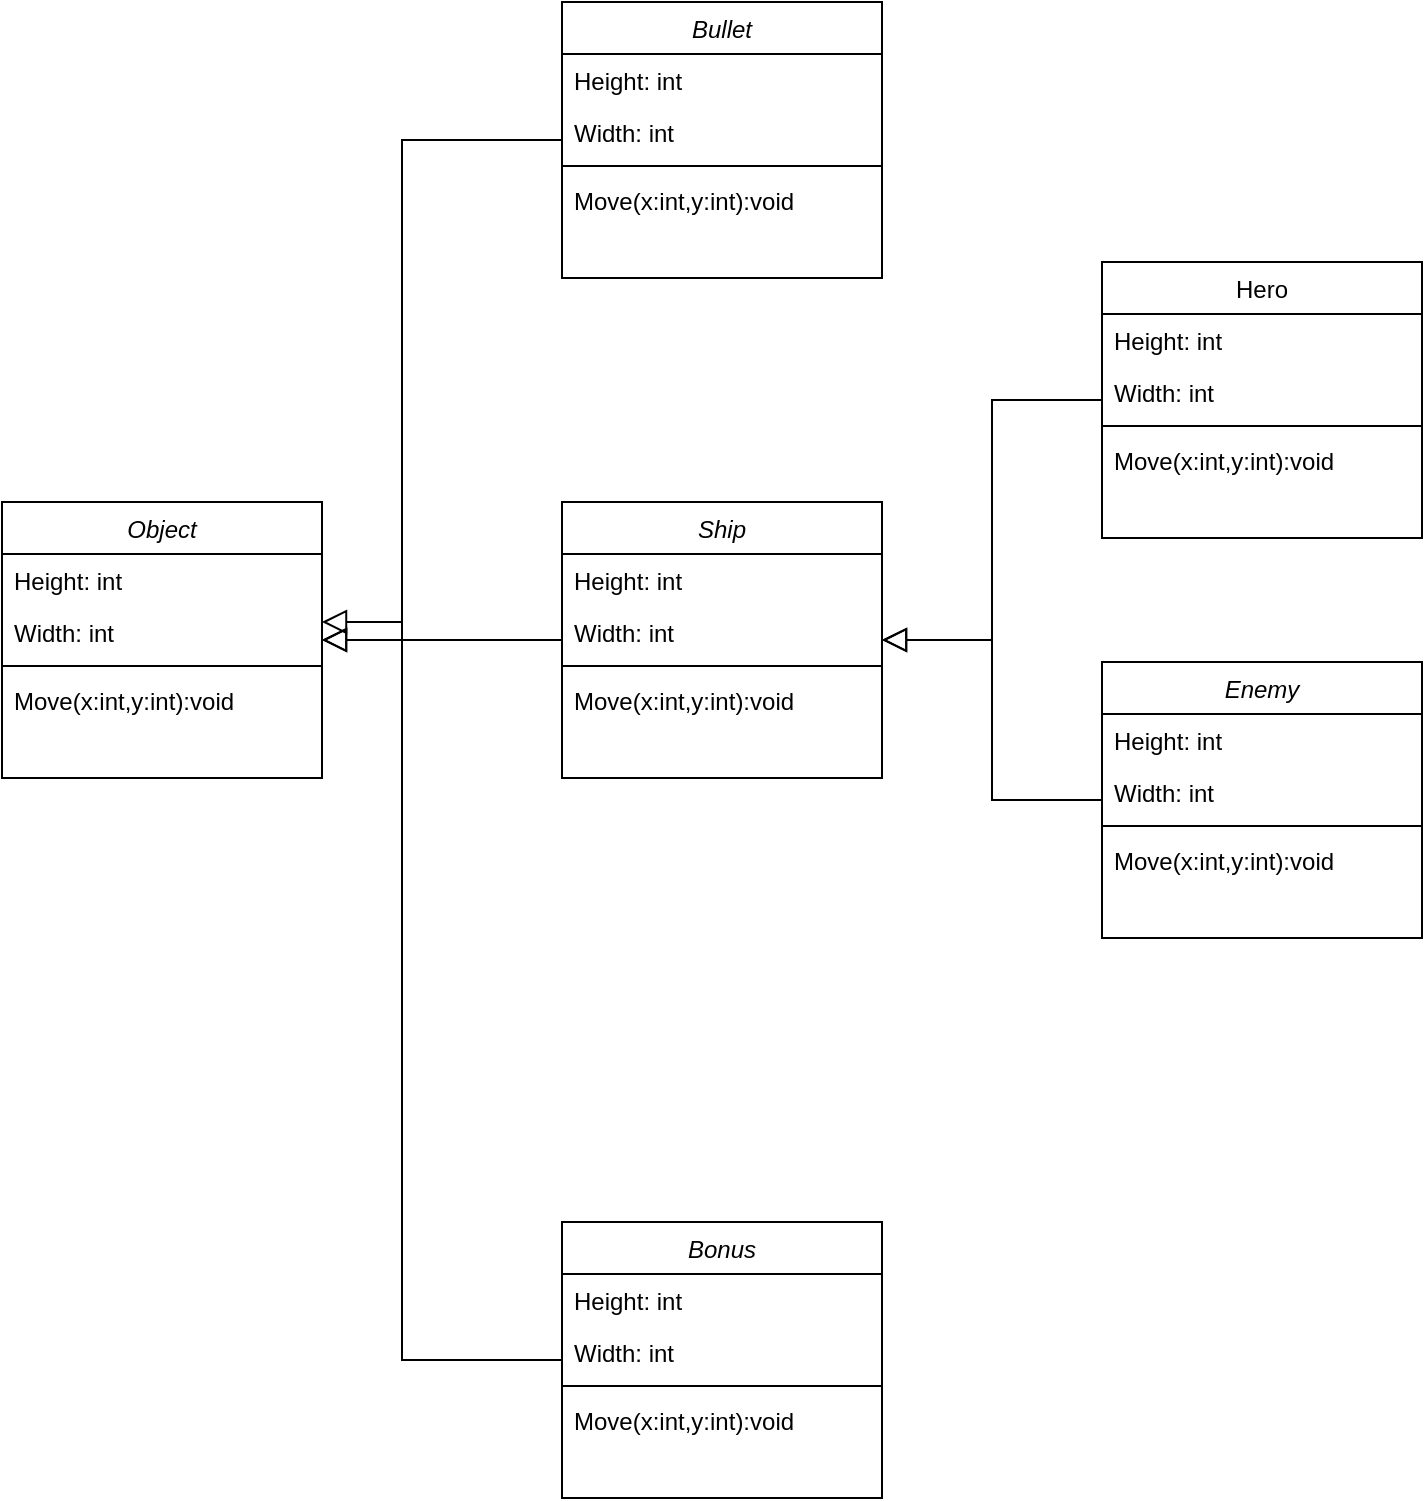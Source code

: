 <mxfile version="16.0.0" type="github">
  <diagram id="C5RBs43oDa-KdzZeNtuy" name="Page-1">
    <mxGraphModel dx="1422" dy="1931" grid="1" gridSize="10" guides="1" tooltips="1" connect="1" arrows="1" fold="1" page="1" pageScale="1" pageWidth="827" pageHeight="1169" math="0" shadow="0">
      <root>
        <mxCell id="WIyWlLk6GJQsqaUBKTNV-0" />
        <mxCell id="WIyWlLk6GJQsqaUBKTNV-1" parent="WIyWlLk6GJQsqaUBKTNV-0" />
        <mxCell id="zkfFHV4jXpPFQw0GAbJ--0" value="Object" style="swimlane;fontStyle=2;align=center;verticalAlign=top;childLayout=stackLayout;horizontal=1;startSize=26;horizontalStack=0;resizeParent=1;resizeLast=0;collapsible=1;marginBottom=0;rounded=0;shadow=0;strokeWidth=1;" parent="WIyWlLk6GJQsqaUBKTNV-1" vertex="1">
          <mxGeometry x="80" y="120" width="160" height="138" as="geometry">
            <mxRectangle x="230" y="140" width="160" height="26" as="alternateBounds" />
          </mxGeometry>
        </mxCell>
        <mxCell id="zkfFHV4jXpPFQw0GAbJ--3" value="Height: int " style="text;align=left;verticalAlign=top;spacingLeft=4;spacingRight=4;overflow=hidden;rotatable=0;points=[[0,0.5],[1,0.5]];portConstraint=eastwest;rounded=0;shadow=0;html=0;" parent="zkfFHV4jXpPFQw0GAbJ--0" vertex="1">
          <mxGeometry y="26" width="160" height="26" as="geometry" />
        </mxCell>
        <mxCell id="qXKnCHaL4VHYLTwTb4Ny-0" value="Width: int " style="text;align=left;verticalAlign=top;spacingLeft=4;spacingRight=4;overflow=hidden;rotatable=0;points=[[0,0.5],[1,0.5]];portConstraint=eastwest;rounded=0;shadow=0;html=0;" vertex="1" parent="zkfFHV4jXpPFQw0GAbJ--0">
          <mxGeometry y="52" width="160" height="26" as="geometry" />
        </mxCell>
        <mxCell id="zkfFHV4jXpPFQw0GAbJ--4" value="" style="line;html=1;strokeWidth=1;align=left;verticalAlign=middle;spacingTop=-1;spacingLeft=3;spacingRight=3;rotatable=0;labelPosition=right;points=[];portConstraint=eastwest;" parent="zkfFHV4jXpPFQw0GAbJ--0" vertex="1">
          <mxGeometry y="78" width="160" height="8" as="geometry" />
        </mxCell>
        <mxCell id="zkfFHV4jXpPFQw0GAbJ--5" value="Move(x:int,y:int):void" style="text;align=left;verticalAlign=top;spacingLeft=4;spacingRight=4;overflow=hidden;rotatable=0;points=[[0,0.5],[1,0.5]];portConstraint=eastwest;" parent="zkfFHV4jXpPFQw0GAbJ--0" vertex="1">
          <mxGeometry y="86" width="160" height="26" as="geometry" />
        </mxCell>
        <mxCell id="qXKnCHaL4VHYLTwTb4Ny-28" style="edgeStyle=orthogonalEdgeStyle;rounded=0;orthogonalLoop=1;jettySize=auto;html=1;endArrow=block;endFill=0;endSize=10;" edge="1" parent="WIyWlLk6GJQsqaUBKTNV-1" source="qXKnCHaL4VHYLTwTb4Ny-1" target="qXKnCHaL4VHYLTwTb4Ny-17">
          <mxGeometry relative="1" as="geometry" />
        </mxCell>
        <mxCell id="qXKnCHaL4VHYLTwTb4Ny-1" value="Enemy" style="swimlane;fontStyle=2;align=center;verticalAlign=top;childLayout=stackLayout;horizontal=1;startSize=26;horizontalStack=0;resizeParent=1;resizeLast=0;collapsible=1;marginBottom=0;rounded=0;shadow=0;strokeWidth=1;" vertex="1" parent="WIyWlLk6GJQsqaUBKTNV-1">
          <mxGeometry x="630" y="200" width="160" height="138" as="geometry">
            <mxRectangle x="230" y="140" width="160" height="26" as="alternateBounds" />
          </mxGeometry>
        </mxCell>
        <mxCell id="qXKnCHaL4VHYLTwTb4Ny-2" value="Height: int " style="text;align=left;verticalAlign=top;spacingLeft=4;spacingRight=4;overflow=hidden;rotatable=0;points=[[0,0.5],[1,0.5]];portConstraint=eastwest;rounded=0;shadow=0;html=0;" vertex="1" parent="qXKnCHaL4VHYLTwTb4Ny-1">
          <mxGeometry y="26" width="160" height="26" as="geometry" />
        </mxCell>
        <mxCell id="qXKnCHaL4VHYLTwTb4Ny-3" value="Width: int " style="text;align=left;verticalAlign=top;spacingLeft=4;spacingRight=4;overflow=hidden;rotatable=0;points=[[0,0.5],[1,0.5]];portConstraint=eastwest;rounded=0;shadow=0;html=0;" vertex="1" parent="qXKnCHaL4VHYLTwTb4Ny-1">
          <mxGeometry y="52" width="160" height="26" as="geometry" />
        </mxCell>
        <mxCell id="qXKnCHaL4VHYLTwTb4Ny-4" value="" style="line;html=1;strokeWidth=1;align=left;verticalAlign=middle;spacingTop=-1;spacingLeft=3;spacingRight=3;rotatable=0;labelPosition=right;points=[];portConstraint=eastwest;" vertex="1" parent="qXKnCHaL4VHYLTwTb4Ny-1">
          <mxGeometry y="78" width="160" height="8" as="geometry" />
        </mxCell>
        <mxCell id="qXKnCHaL4VHYLTwTb4Ny-5" value="Move(x:int,y:int):void" style="text;align=left;verticalAlign=top;spacingLeft=4;spacingRight=4;overflow=hidden;rotatable=0;points=[[0,0.5],[1,0.5]];portConstraint=eastwest;" vertex="1" parent="qXKnCHaL4VHYLTwTb4Ny-1">
          <mxGeometry y="86" width="160" height="26" as="geometry" />
        </mxCell>
        <mxCell id="qXKnCHaL4VHYLTwTb4Ny-30" style="edgeStyle=orthogonalEdgeStyle;rounded=0;orthogonalLoop=1;jettySize=auto;html=1;endArrow=block;endFill=0;endSize=10;" edge="1" parent="WIyWlLk6GJQsqaUBKTNV-1" source="qXKnCHaL4VHYLTwTb4Ny-7" target="zkfFHV4jXpPFQw0GAbJ--0">
          <mxGeometry relative="1" as="geometry">
            <Array as="points">
              <mxPoint x="280" y="549" />
              <mxPoint x="280" y="180" />
            </Array>
          </mxGeometry>
        </mxCell>
        <mxCell id="qXKnCHaL4VHYLTwTb4Ny-7" value="Bonus" style="swimlane;fontStyle=2;align=center;verticalAlign=top;childLayout=stackLayout;horizontal=1;startSize=26;horizontalStack=0;resizeParent=1;resizeLast=0;collapsible=1;marginBottom=0;rounded=0;shadow=0;strokeWidth=1;" vertex="1" parent="WIyWlLk6GJQsqaUBKTNV-1">
          <mxGeometry x="360" y="480" width="160" height="138" as="geometry">
            <mxRectangle x="230" y="140" width="160" height="26" as="alternateBounds" />
          </mxGeometry>
        </mxCell>
        <mxCell id="qXKnCHaL4VHYLTwTb4Ny-8" value="Height: int " style="text;align=left;verticalAlign=top;spacingLeft=4;spacingRight=4;overflow=hidden;rotatable=0;points=[[0,0.5],[1,0.5]];portConstraint=eastwest;rounded=0;shadow=0;html=0;" vertex="1" parent="qXKnCHaL4VHYLTwTb4Ny-7">
          <mxGeometry y="26" width="160" height="26" as="geometry" />
        </mxCell>
        <mxCell id="qXKnCHaL4VHYLTwTb4Ny-9" value="Width: int " style="text;align=left;verticalAlign=top;spacingLeft=4;spacingRight=4;overflow=hidden;rotatable=0;points=[[0,0.5],[1,0.5]];portConstraint=eastwest;rounded=0;shadow=0;html=0;" vertex="1" parent="qXKnCHaL4VHYLTwTb4Ny-7">
          <mxGeometry y="52" width="160" height="26" as="geometry" />
        </mxCell>
        <mxCell id="qXKnCHaL4VHYLTwTb4Ny-10" value="" style="line;html=1;strokeWidth=1;align=left;verticalAlign=middle;spacingTop=-1;spacingLeft=3;spacingRight=3;rotatable=0;labelPosition=right;points=[];portConstraint=eastwest;" vertex="1" parent="qXKnCHaL4VHYLTwTb4Ny-7">
          <mxGeometry y="78" width="160" height="8" as="geometry" />
        </mxCell>
        <mxCell id="qXKnCHaL4VHYLTwTb4Ny-11" value="Move(x:int,y:int):void" style="text;align=left;verticalAlign=top;spacingLeft=4;spacingRight=4;overflow=hidden;rotatable=0;points=[[0,0.5],[1,0.5]];portConstraint=eastwest;" vertex="1" parent="qXKnCHaL4VHYLTwTb4Ny-7">
          <mxGeometry y="86" width="160" height="26" as="geometry" />
        </mxCell>
        <mxCell id="qXKnCHaL4VHYLTwTb4Ny-29" style="edgeStyle=orthogonalEdgeStyle;rounded=0;orthogonalLoop=1;jettySize=auto;html=1;endArrow=block;endFill=0;endSize=10;" edge="1" parent="WIyWlLk6GJQsqaUBKTNV-1" source="qXKnCHaL4VHYLTwTb4Ny-12" target="qXKnCHaL4VHYLTwTb4Ny-17">
          <mxGeometry relative="1" as="geometry" />
        </mxCell>
        <mxCell id="qXKnCHaL4VHYLTwTb4Ny-12" value="Hero" style="swimlane;fontStyle=0;align=center;verticalAlign=top;childLayout=stackLayout;horizontal=1;startSize=26;horizontalStack=0;resizeParent=1;resizeLast=0;collapsible=1;marginBottom=0;rounded=0;shadow=0;strokeWidth=1;" vertex="1" parent="WIyWlLk6GJQsqaUBKTNV-1">
          <mxGeometry x="630" width="160" height="138" as="geometry">
            <mxRectangle x="230" y="140" width="160" height="26" as="alternateBounds" />
          </mxGeometry>
        </mxCell>
        <mxCell id="qXKnCHaL4VHYLTwTb4Ny-13" value="Height: int " style="text;align=left;verticalAlign=top;spacingLeft=4;spacingRight=4;overflow=hidden;rotatable=0;points=[[0,0.5],[1,0.5]];portConstraint=eastwest;rounded=0;shadow=0;html=0;" vertex="1" parent="qXKnCHaL4VHYLTwTb4Ny-12">
          <mxGeometry y="26" width="160" height="26" as="geometry" />
        </mxCell>
        <mxCell id="qXKnCHaL4VHYLTwTb4Ny-14" value="Width: int " style="text;align=left;verticalAlign=top;spacingLeft=4;spacingRight=4;overflow=hidden;rotatable=0;points=[[0,0.5],[1,0.5]];portConstraint=eastwest;rounded=0;shadow=0;html=0;" vertex="1" parent="qXKnCHaL4VHYLTwTb4Ny-12">
          <mxGeometry y="52" width="160" height="26" as="geometry" />
        </mxCell>
        <mxCell id="qXKnCHaL4VHYLTwTb4Ny-15" value="" style="line;html=1;strokeWidth=1;align=left;verticalAlign=middle;spacingTop=-1;spacingLeft=3;spacingRight=3;rotatable=0;labelPosition=right;points=[];portConstraint=eastwest;" vertex="1" parent="qXKnCHaL4VHYLTwTb4Ny-12">
          <mxGeometry y="78" width="160" height="8" as="geometry" />
        </mxCell>
        <mxCell id="qXKnCHaL4VHYLTwTb4Ny-16" value="Move(x:int,y:int):void" style="text;align=left;verticalAlign=top;spacingLeft=4;spacingRight=4;overflow=hidden;rotatable=0;points=[[0,0.5],[1,0.5]];portConstraint=eastwest;" vertex="1" parent="qXKnCHaL4VHYLTwTb4Ny-12">
          <mxGeometry y="86" width="160" height="26" as="geometry" />
        </mxCell>
        <mxCell id="qXKnCHaL4VHYLTwTb4Ny-32" style="edgeStyle=orthogonalEdgeStyle;rounded=0;orthogonalLoop=1;jettySize=auto;html=1;endArrow=block;endFill=0;endSize=10;" edge="1" parent="WIyWlLk6GJQsqaUBKTNV-1" source="qXKnCHaL4VHYLTwTb4Ny-17" target="zkfFHV4jXpPFQw0GAbJ--0">
          <mxGeometry relative="1" as="geometry" />
        </mxCell>
        <mxCell id="qXKnCHaL4VHYLTwTb4Ny-17" value="Ship" style="swimlane;fontStyle=2;align=center;verticalAlign=top;childLayout=stackLayout;horizontal=1;startSize=26;horizontalStack=0;resizeParent=1;resizeLast=0;collapsible=1;marginBottom=0;rounded=0;shadow=0;strokeWidth=1;" vertex="1" parent="WIyWlLk6GJQsqaUBKTNV-1">
          <mxGeometry x="360" y="120" width="160" height="138" as="geometry">
            <mxRectangle x="230" y="140" width="160" height="26" as="alternateBounds" />
          </mxGeometry>
        </mxCell>
        <mxCell id="qXKnCHaL4VHYLTwTb4Ny-18" value="Height: int " style="text;align=left;verticalAlign=top;spacingLeft=4;spacingRight=4;overflow=hidden;rotatable=0;points=[[0,0.5],[1,0.5]];portConstraint=eastwest;rounded=0;shadow=0;html=0;" vertex="1" parent="qXKnCHaL4VHYLTwTb4Ny-17">
          <mxGeometry y="26" width="160" height="26" as="geometry" />
        </mxCell>
        <mxCell id="qXKnCHaL4VHYLTwTb4Ny-19" value="Width: int " style="text;align=left;verticalAlign=top;spacingLeft=4;spacingRight=4;overflow=hidden;rotatable=0;points=[[0,0.5],[1,0.5]];portConstraint=eastwest;rounded=0;shadow=0;html=0;" vertex="1" parent="qXKnCHaL4VHYLTwTb4Ny-17">
          <mxGeometry y="52" width="160" height="26" as="geometry" />
        </mxCell>
        <mxCell id="qXKnCHaL4VHYLTwTb4Ny-20" value="" style="line;html=1;strokeWidth=1;align=left;verticalAlign=middle;spacingTop=-1;spacingLeft=3;spacingRight=3;rotatable=0;labelPosition=right;points=[];portConstraint=eastwest;" vertex="1" parent="qXKnCHaL4VHYLTwTb4Ny-17">
          <mxGeometry y="78" width="160" height="8" as="geometry" />
        </mxCell>
        <mxCell id="qXKnCHaL4VHYLTwTb4Ny-21" value="Move(x:int,y:int):void" style="text;align=left;verticalAlign=top;spacingLeft=4;spacingRight=4;overflow=hidden;rotatable=0;points=[[0,0.5],[1,0.5]];portConstraint=eastwest;" vertex="1" parent="qXKnCHaL4VHYLTwTb4Ny-17">
          <mxGeometry y="86" width="160" height="26" as="geometry" />
        </mxCell>
        <mxCell id="qXKnCHaL4VHYLTwTb4Ny-33" style="edgeStyle=orthogonalEdgeStyle;rounded=0;orthogonalLoop=1;jettySize=auto;html=1;endArrow=block;endFill=0;endSize=10;" edge="1" parent="WIyWlLk6GJQsqaUBKTNV-1" source="qXKnCHaL4VHYLTwTb4Ny-22" target="zkfFHV4jXpPFQw0GAbJ--0">
          <mxGeometry relative="1" as="geometry">
            <Array as="points">
              <mxPoint x="280" y="-61" />
              <mxPoint x="280" y="189" />
            </Array>
          </mxGeometry>
        </mxCell>
        <mxCell id="qXKnCHaL4VHYLTwTb4Ny-22" value="Bullet" style="swimlane;fontStyle=2;align=center;verticalAlign=top;childLayout=stackLayout;horizontal=1;startSize=26;horizontalStack=0;resizeParent=1;resizeLast=0;collapsible=1;marginBottom=0;rounded=0;shadow=0;strokeWidth=1;" vertex="1" parent="WIyWlLk6GJQsqaUBKTNV-1">
          <mxGeometry x="360" y="-130" width="160" height="138" as="geometry">
            <mxRectangle x="230" y="140" width="160" height="26" as="alternateBounds" />
          </mxGeometry>
        </mxCell>
        <mxCell id="qXKnCHaL4VHYLTwTb4Ny-23" value="Height: int " style="text;align=left;verticalAlign=top;spacingLeft=4;spacingRight=4;overflow=hidden;rotatable=0;points=[[0,0.5],[1,0.5]];portConstraint=eastwest;rounded=0;shadow=0;html=0;" vertex="1" parent="qXKnCHaL4VHYLTwTb4Ny-22">
          <mxGeometry y="26" width="160" height="26" as="geometry" />
        </mxCell>
        <mxCell id="qXKnCHaL4VHYLTwTb4Ny-24" value="Width: int " style="text;align=left;verticalAlign=top;spacingLeft=4;spacingRight=4;overflow=hidden;rotatable=0;points=[[0,0.5],[1,0.5]];portConstraint=eastwest;rounded=0;shadow=0;html=0;" vertex="1" parent="qXKnCHaL4VHYLTwTb4Ny-22">
          <mxGeometry y="52" width="160" height="26" as="geometry" />
        </mxCell>
        <mxCell id="qXKnCHaL4VHYLTwTb4Ny-25" value="" style="line;html=1;strokeWidth=1;align=left;verticalAlign=middle;spacingTop=-1;spacingLeft=3;spacingRight=3;rotatable=0;labelPosition=right;points=[];portConstraint=eastwest;" vertex="1" parent="qXKnCHaL4VHYLTwTb4Ny-22">
          <mxGeometry y="78" width="160" height="8" as="geometry" />
        </mxCell>
        <mxCell id="qXKnCHaL4VHYLTwTb4Ny-26" value="Move(x:int,y:int):void" style="text;align=left;verticalAlign=top;spacingLeft=4;spacingRight=4;overflow=hidden;rotatable=0;points=[[0,0.5],[1,0.5]];portConstraint=eastwest;" vertex="1" parent="qXKnCHaL4VHYLTwTb4Ny-22">
          <mxGeometry y="86" width="160" height="26" as="geometry" />
        </mxCell>
      </root>
    </mxGraphModel>
  </diagram>
</mxfile>
